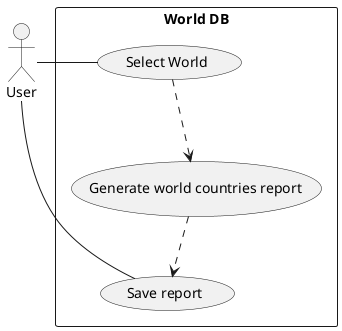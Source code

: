 @startuml

actor P1 as "User"

rectangle "World DB" {
    usecase UC1a as "Select World"
    usecase UC1b as "Generate world countries report"
    usecase UC1c as "Save report"

    P1 - UC1a
    P1 - UC1c

    UC1a ..> UC1b
    UC1b ..> UC1c
}

@enduml